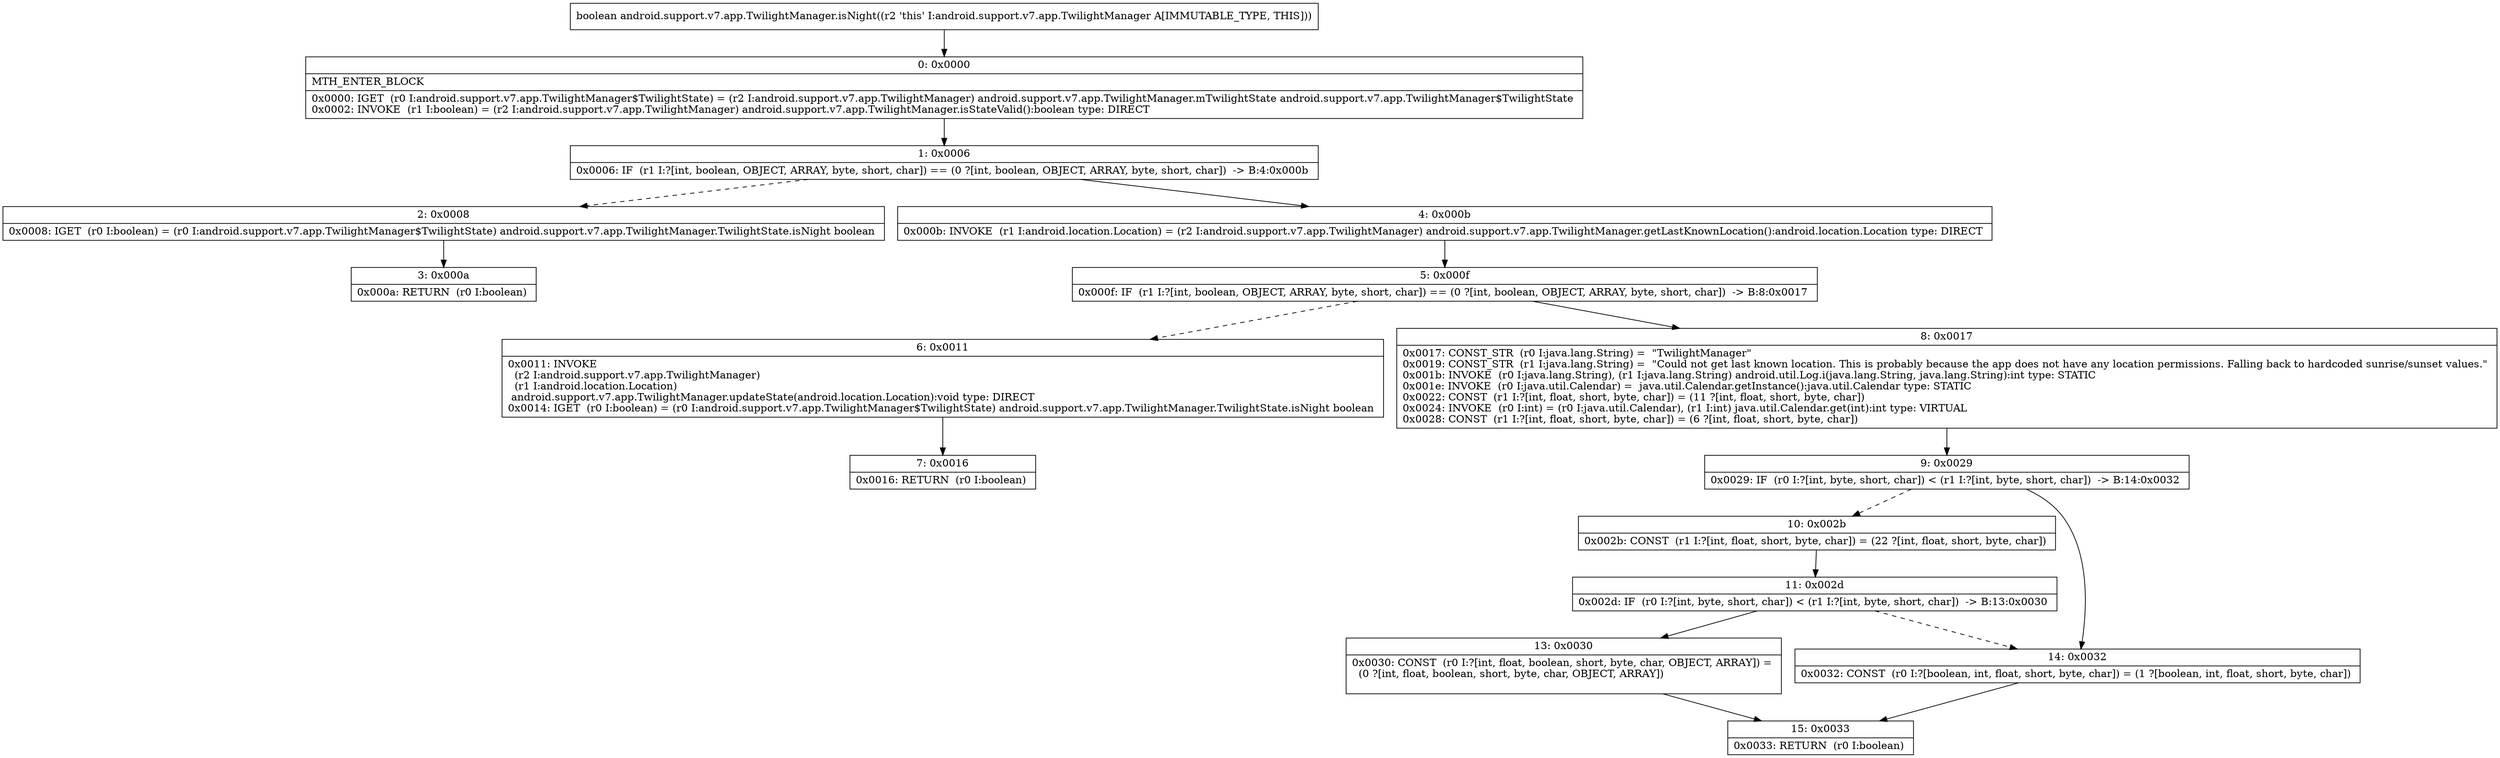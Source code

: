 digraph "CFG forandroid.support.v7.app.TwilightManager.isNight()Z" {
Node_0 [shape=record,label="{0\:\ 0x0000|MTH_ENTER_BLOCK\l|0x0000: IGET  (r0 I:android.support.v7.app.TwilightManager$TwilightState) = (r2 I:android.support.v7.app.TwilightManager) android.support.v7.app.TwilightManager.mTwilightState android.support.v7.app.TwilightManager$TwilightState \l0x0002: INVOKE  (r1 I:boolean) = (r2 I:android.support.v7.app.TwilightManager) android.support.v7.app.TwilightManager.isStateValid():boolean type: DIRECT \l}"];
Node_1 [shape=record,label="{1\:\ 0x0006|0x0006: IF  (r1 I:?[int, boolean, OBJECT, ARRAY, byte, short, char]) == (0 ?[int, boolean, OBJECT, ARRAY, byte, short, char])  \-\> B:4:0x000b \l}"];
Node_2 [shape=record,label="{2\:\ 0x0008|0x0008: IGET  (r0 I:boolean) = (r0 I:android.support.v7.app.TwilightManager$TwilightState) android.support.v7.app.TwilightManager.TwilightState.isNight boolean \l}"];
Node_3 [shape=record,label="{3\:\ 0x000a|0x000a: RETURN  (r0 I:boolean) \l}"];
Node_4 [shape=record,label="{4\:\ 0x000b|0x000b: INVOKE  (r1 I:android.location.Location) = (r2 I:android.support.v7.app.TwilightManager) android.support.v7.app.TwilightManager.getLastKnownLocation():android.location.Location type: DIRECT \l}"];
Node_5 [shape=record,label="{5\:\ 0x000f|0x000f: IF  (r1 I:?[int, boolean, OBJECT, ARRAY, byte, short, char]) == (0 ?[int, boolean, OBJECT, ARRAY, byte, short, char])  \-\> B:8:0x0017 \l}"];
Node_6 [shape=record,label="{6\:\ 0x0011|0x0011: INVOKE  \l  (r2 I:android.support.v7.app.TwilightManager)\l  (r1 I:android.location.Location)\l android.support.v7.app.TwilightManager.updateState(android.location.Location):void type: DIRECT \l0x0014: IGET  (r0 I:boolean) = (r0 I:android.support.v7.app.TwilightManager$TwilightState) android.support.v7.app.TwilightManager.TwilightState.isNight boolean \l}"];
Node_7 [shape=record,label="{7\:\ 0x0016|0x0016: RETURN  (r0 I:boolean) \l}"];
Node_8 [shape=record,label="{8\:\ 0x0017|0x0017: CONST_STR  (r0 I:java.lang.String) =  \"TwilightManager\" \l0x0019: CONST_STR  (r1 I:java.lang.String) =  \"Could not get last known location. This is probably because the app does not have any location permissions. Falling back to hardcoded sunrise\/sunset values.\" \l0x001b: INVOKE  (r0 I:java.lang.String), (r1 I:java.lang.String) android.util.Log.i(java.lang.String, java.lang.String):int type: STATIC \l0x001e: INVOKE  (r0 I:java.util.Calendar) =  java.util.Calendar.getInstance():java.util.Calendar type: STATIC \l0x0022: CONST  (r1 I:?[int, float, short, byte, char]) = (11 ?[int, float, short, byte, char]) \l0x0024: INVOKE  (r0 I:int) = (r0 I:java.util.Calendar), (r1 I:int) java.util.Calendar.get(int):int type: VIRTUAL \l0x0028: CONST  (r1 I:?[int, float, short, byte, char]) = (6 ?[int, float, short, byte, char]) \l}"];
Node_9 [shape=record,label="{9\:\ 0x0029|0x0029: IF  (r0 I:?[int, byte, short, char]) \< (r1 I:?[int, byte, short, char])  \-\> B:14:0x0032 \l}"];
Node_10 [shape=record,label="{10\:\ 0x002b|0x002b: CONST  (r1 I:?[int, float, short, byte, char]) = (22 ?[int, float, short, byte, char]) \l}"];
Node_11 [shape=record,label="{11\:\ 0x002d|0x002d: IF  (r0 I:?[int, byte, short, char]) \< (r1 I:?[int, byte, short, char])  \-\> B:13:0x0030 \l}"];
Node_13 [shape=record,label="{13\:\ 0x0030|0x0030: CONST  (r0 I:?[int, float, boolean, short, byte, char, OBJECT, ARRAY]) = \l  (0 ?[int, float, boolean, short, byte, char, OBJECT, ARRAY])\l \l}"];
Node_14 [shape=record,label="{14\:\ 0x0032|0x0032: CONST  (r0 I:?[boolean, int, float, short, byte, char]) = (1 ?[boolean, int, float, short, byte, char]) \l}"];
Node_15 [shape=record,label="{15\:\ 0x0033|0x0033: RETURN  (r0 I:boolean) \l}"];
MethodNode[shape=record,label="{boolean android.support.v7.app.TwilightManager.isNight((r2 'this' I:android.support.v7.app.TwilightManager A[IMMUTABLE_TYPE, THIS])) }"];
MethodNode -> Node_0;
Node_0 -> Node_1;
Node_1 -> Node_2[style=dashed];
Node_1 -> Node_4;
Node_2 -> Node_3;
Node_4 -> Node_5;
Node_5 -> Node_6[style=dashed];
Node_5 -> Node_8;
Node_6 -> Node_7;
Node_8 -> Node_9;
Node_9 -> Node_10[style=dashed];
Node_9 -> Node_14;
Node_10 -> Node_11;
Node_11 -> Node_13;
Node_11 -> Node_14[style=dashed];
Node_13 -> Node_15;
Node_14 -> Node_15;
}

